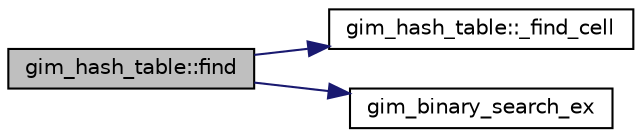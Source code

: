digraph "gim_hash_table::find"
{
  edge [fontname="Helvetica",fontsize="10",labelfontname="Helvetica",labelfontsize="10"];
  node [fontname="Helvetica",fontsize="10",shape=record];
  rankdir="LR";
  Node1 [label="gim_hash_table::find",height=0.2,width=0.4,color="black", fillcolor="grey75", style="filled", fontcolor="black"];
  Node1 -> Node2 [color="midnightblue",fontsize="10",style="solid",fontname="Helvetica"];
  Node2 [label="gim_hash_table::_find_cell",height=0.2,width=0.4,color="black", fillcolor="white", style="filled",URL="$classgim__hash__table.html#aaaff4cea9e6b86276d364041e651605f",tooltip="Returns the cell index. "];
  Node1 -> Node3 [color="midnightblue",fontsize="10",style="solid",fontname="Helvetica"];
  Node3 [label="gim_binary_search_ex",height=0.2,width=0.4,color="black", fillcolor="white", style="filled",URL="$gim__radixsort_8h.html#a4e96ac4a81a11e30d65cadc8f819f3d0",tooltip="Failsafe Iterative binary search,. "];
}
